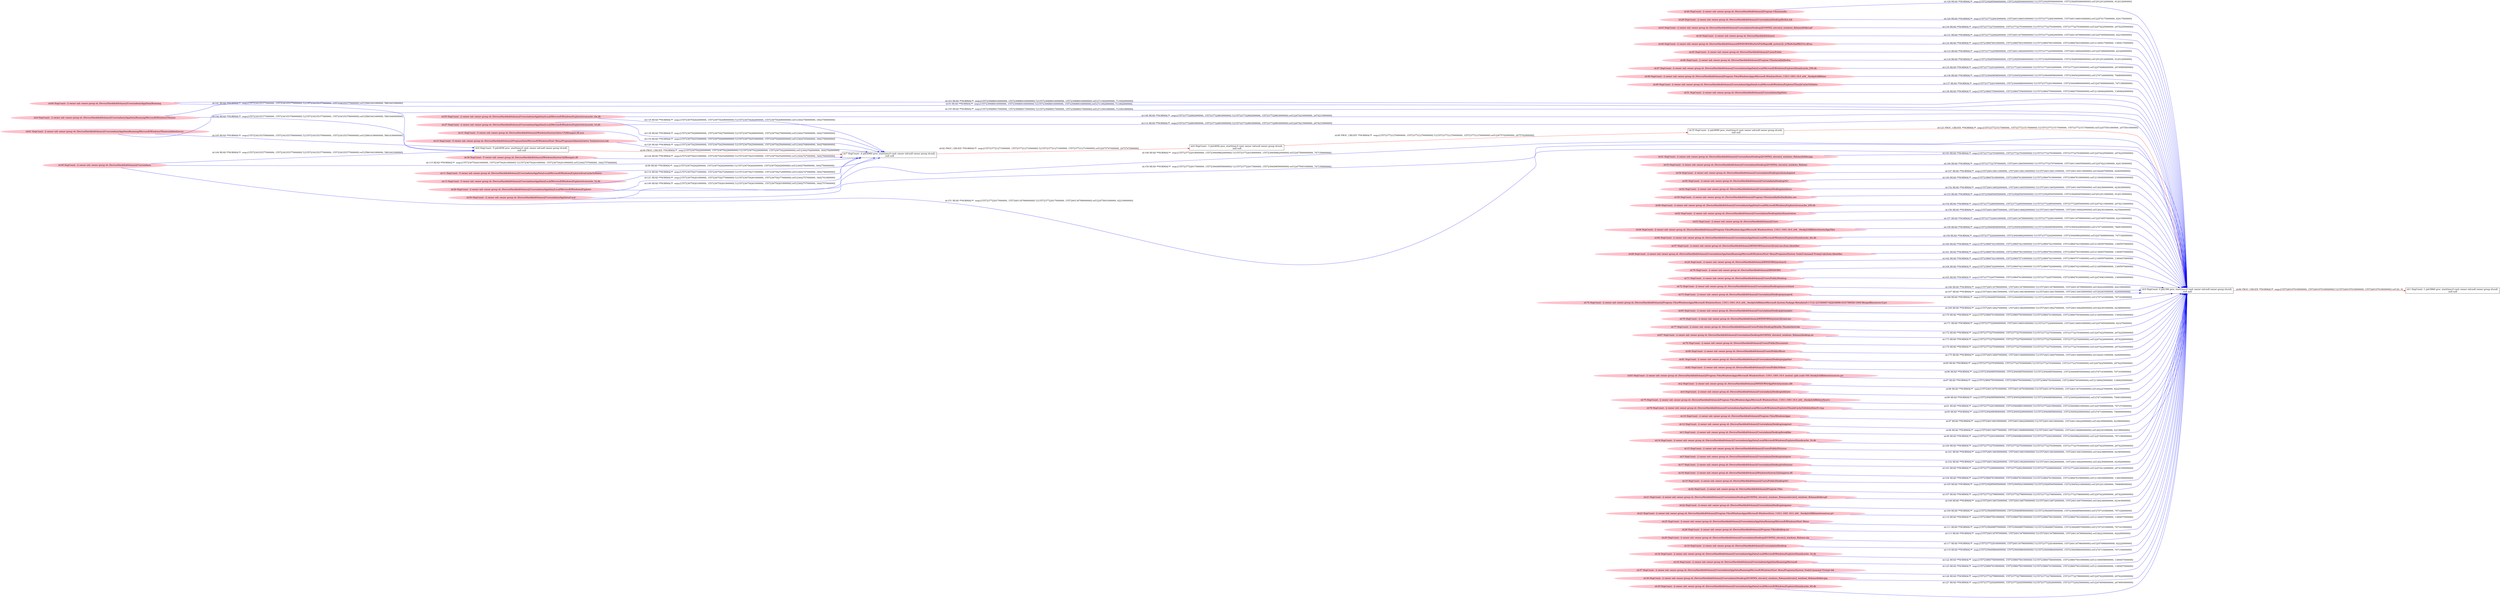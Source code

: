 digraph  {
rankdir=LR
"40"[color=pink,label="id:40 HopCount: -2 owner uid: owner group id: /Device/HarddiskVolume2/Program Files/mozilla ", shape=oval,style=filled];
"0"[color=black,label="id:0 HopCount: 0 pid:396 proc_starttime:0 cmd: owner uid:null owner group id:null,\n null null", shape=box,style=solid];
"40" -> "0" [id=128,__obj="READ"color=blue,label="id:128 READ **NORMAL**  seqs:[1557239285006000000, 1557239285006000000] T:[1557239285006000000, 1557239285006000000] relT:[912012000000, 912012000000]",style=solid];
"28"[color=pink,label="id:28 HopCount: -2 owner uid: owner group id: /Device/HarddiskVolume2/Users/admin/Desktop/firefox.lnk ", shape=oval,style=filled];
"28" -> "0" [id=129,__obj="READ"color=blue,label="id:129 READ **NORMAL**  seqs:[1557237722843000000, 1557240134601000000] T:[1557237722843000000, 1557240134601000000] relT:[2474175000000, 62417000000]",style=solid];
"43"[color=pink,label="id:43 HopCount: -2 owner uid: owner group id: /Device/HarddiskVolume2/Users/admin/Desktop/20190502_elevate2_windows_Release/folder.gif ", shape=oval,style=filled];
"43" -> "0" [id=130,__obj="READ"color=blue,label="id:130 READ **NORMAL**  seqs:[1557237722793000000, 1557237722793000000] T:[1557237722793000000, 1557237722793000000] relT:[2474225000000, 2474225000000]",style=solid];
"30"[color=pink,label="id:30 HopCount: -2 owner uid: owner group id: /Device/HarddiskVolume2 ", shape=oval,style=filled];
"30" -> "0" [id=131,__obj="READ"color=blue,label="id:131 READ **NORMAL**  seqs:[1557237722062000000, 1557240134799000000] T:[1557237722062000000, 1557240134799000000] relT:[2474956000000, 62219000000]",style=solid];
"44"[color=pink,label="id:44 HopCount: -2 owner uid: owner group id: /Device/HarddiskVolume2/WINDOWS/WinSxS/FileMaps/$$_system32_21f9a9c4a2f8b514.cdf-ms ", shape=oval,style=filled];
"44" -> "0" [id=132,__obj="READ"color=blue,label="id:132 READ **NORMAL**  seqs:[1557238847601000000, 1557238847601000000] T:[1557238847601000000, 1557238847601000000] relT:[1349417000000, 1349417000000]",style=solid];
"45"[color=pink,label="id:45 HopCount: -2 owner uid: owner group id: /Device/HarddiskVolume2/Users/Public ", shape=oval,style=filled];
"45" -> "0" [id=133,__obj="READ"color=blue,label="id:133 READ **NORMAL**  seqs:[1557237722058000000, 1557240134692000000] T:[1557237722058000000, 1557240134692000000] relT:[2474960000000, 62326000000]",style=solid];
"46"[color=pink,label="id:46 HopCount: -2 owner uid: owner group id: /Device/HarddiskVolume2/Program Files/mozilla/firefox ", shape=oval,style=filled];
"46" -> "0" [id=134,__obj="READ"color=blue,label="id:134 READ **NORMAL**  seqs:[1557239285006000000, 1557239285006000000] T:[1557239285006000000, 1557239285006000000] relT:[912012000000, 912012000000]",style=solid];
"47"[color=pink,label="id:47 HopCount: -2 owner uid: owner group id: /Device/HarddiskVolume2/Users/admin/AppData/Local/Microsoft/Windows/Explorer/thumbcache_256.db ", shape=oval,style=filled];
"47" -> "0" [id=135,__obj="READ"color=blue,label="id:135 READ **NORMAL**  seqs:[1557237722032000000, 1557237722033000000] T:[1557237722032000000, 1557237722033000000] relT:[2474986000000, 2474985000000]",style=solid];
"48"[color=pink,label="id:48 HopCount: -2 owner uid: owner group id: /Device/HarddiskVolume2/Program Files/WindowsApps/Microsoft.WindowsStore_11811.1001.18.0_x64__8wekyb3d8bbwe ", shape=oval,style=filled];
"48" -> "0" [id=136,__obj="READ"color=blue,label="id:136 READ **NORMAL**  seqs:[1557239449858000000, 1557239450209000000] T:[1557239449858000000, 1557239450209000000] relT:[747160000000, 746809000000]",style=solid];
"49"[color=pink,label="id:49 HopCount: -2 owner uid: owner group id: /Device/HarddiskVolume2/Users/admin/AppData/Local/Microsoft/Windows/Explorer/ThumbCacheToDelete ", shape=oval,style=filled];
"49" -> "0" [id=137,__obj="READ"color=blue,label="id:137 READ **NORMAL**  seqs:[1557237722019000000, 1557239449860000000] T:[1557237722019000000, 1557239449860000000] relT:[2474999000000, 747158000000]",style=solid];
"51"[color=pink,label="id:51 HopCount: -2 owner uid: owner group id: /Device/HarddiskVolume2/Users/admin/AppData ", shape=oval,style=filled];
"51" -> "0" [id=138,__obj="READ"color=blue,label="id:138 READ **NORMAL**  seqs:[1557238847556000000, 1557238847556000000] T:[1557238847556000000, 1557238847556000000] relT:[1349462000000, 1349462000000]",style=solid];
"27"[color=pink,label="id:27 HopCount: -2 owner uid: owner group id: /Device/HarddiskVolume2/Users/admin/AppData/Local/Microsoft/Windows/Explorer/iconcache_16.db ", shape=oval,style=filled];
"7"[color=black,label="id:7 HopCount: -4 pid:6960 proc_starttime:0 cmd: owner uid:null owner group id:null,\n null null", shape=box,style=solid];
"27" -> "7" [id=139,__obj="READ"color=blue,label="id:139 READ **NORMAL**  seqs:[1557236754268000000, 1557236754279000000] T:[1557236754268000000, 1557236754279000000] relT:[3442750000000, 3442739000000]",style=solid];
"50"[color=pink,label="id:50 HopCount: -2 owner uid: owner group id: /Device/HarddiskVolume2/Users/admin/AppData/Local ", shape=oval,style=filled];
"50" -> "7" [id=140,__obj="READ"color=blue,label="id:140 READ **NORMAL**  seqs:[1557236754261000000, 1557236754261000000] T:[1557236754261000000, 1557236754261000000] relT:[3442757000000, 3442757000000]",style=solid];
"69"[color=pink,label="id:69 HopCount: -2 owner uid: owner group id: /Device/HarddiskVolume2/Users/admin/AppData/Roaming ", shape=oval,style=filled];
"9"[color=black,label="id:9 HopCount: -5 pid:6056 proc_starttime:0 cmd: owner uid:null owner group id:null,\n null null", shape=box,style=solid];
"69" -> "9" [id=141,__obj="READ"color=blue,label="id:141 READ **NORMAL**  seqs:[1557234335377000000, 1557234335377000000] T:[1557234335377000000, 1557234335377000000] relT:[5861641000000, 5861641000000]",style=solid];
"8"[color=pink,label="id:8 HopCount: -2 owner uid: owner group id: /Device/HarddiskVolume2/Users/admin/AppData/Roaming/Microsoft/Windows/Themes ", shape=oval,style=filled];
"8" -> "9" [id=142,__obj="READ"color=blue,label="id:142 READ **NORMAL**  seqs:[1557234335377000000, 1557234335378000000] T:[1557234335377000000, 1557234335378000000] relT:[5861641000000, 5861640000000]",style=solid];
"41"[color=pink,label="id:41 HopCount: -2 owner uid: owner group id: /Device/HarddiskVolume2/Users/admin/Desktop/20190502_elevate2_windows_Release/folder.jpg ", shape=oval,style=filled];
"41" -> "0" [id=143,__obj="READ"color=blue,label="id:143 READ **NORMAL**  seqs:[1557237722793000000, 1557237722793000000] T:[1557237722793000000, 1557237722793000000] relT:[2474225000000, 2474225000000]",style=solid];
"58"[color=pink,label="id:58 HopCount: -2 owner uid: owner group id: /Device/HarddiskVolume2/Users/admin ", shape=oval,style=filled];
"58" -> "9" [id=144,__obj="READ"color=blue,label="id:144 READ **NORMAL**  seqs:[1557234335377000000, 1557234335377000000] T:[1557234335377000000, 1557234335377000000] relT:[5861641000000, 5861641000000]",style=solid];
"61"[color=pink,label="id:61 HopCount: -2 owner uid: owner group id: /Device/HarddiskVolume2/Users/admin/AppData/Roaming/Microsoft/Windows/Themes/slideshow.ini ", shape=oval,style=filled];
"61" -> "9" [id=145,__obj="READ"color=blue,label="id:145 READ **NORMAL**  seqs:[1557234335378000000, 1557234335379000000] T:[1557234335379000000, 1557234335379000000] relT:[5861639000000, 5861639000000]",style=solid];
"53"[color=pink,label="id:53 HopCount: -2 owner uid: owner group id: /Device/HarddiskVolume2/Users/admin/Desktop/20190502_elevate2_windows_Release ", shape=oval,style=filled];
"53" -> "0" [id=146,__obj="READ"color=blue,label="id:146 READ **NORMAL**  seqs:[1557237722797000000, 1557240134605000000] T:[1557237722797000000, 1557240134605000000] relT:[2474221000000, 62413000000]",style=solid];
"54"[color=pink,label="id:54 HopCount: -2 owner uid: owner group id: /Device/HarddiskVolume2/Users/admin/Desktop/unhomologized ", shape=oval,style=filled];
"54" -> "0" [id=147,__obj="READ"color=blue,label="id:147 READ **NORMAL**  seqs:[1557240134611000000, 1557240134613000000] T:[1557240134611000000, 1557240134613000000] relT:[62407000000, 62405000000]",style=solid];
"55"[color=pink,label="id:55 HopCount: -2 owner uid: owner group id: /Device/HarddiskVolume2/Users/admin/AppData/Local/Microsoft/Windows/Explorer/iconcache_idx.db ", shape=oval,style=filled];
"55" -> "0" [id=148,__obj="READ"color=blue,label="id:148 READ **NORMAL**  seqs:[1557237722802000000, 1557237722803000000] T:[1557237722802000000, 1557237722803000000] relT:[2474216000000, 2474215000000]",style=solid];
"56"[color=pink,label="id:56 HopCount: -2 owner uid: owner group id: /Device/HarddiskVolume2/Users/admin/Desktop/%1 ", shape=oval,style=filled];
"56" -> "0" [id=149,__obj="READ"color=blue,label="id:149 READ **NORMAL**  seqs:[1557238847618000000, 1557238847618000000] T:[1557238847618000000, 1557238847618000000] relT:[1349400000000, 1349400000000]",style=solid];
"50" -> "0" [id=150,__obj="READ"color=blue,label="id:150 READ **NORMAL**  seqs:[1557237722017000000, 1557239449859000000] T:[1557237722017000000, 1557239449859000000] relT:[2475001000000, 747159000000]",style=solid];
"58" -> "0" [id=151,__obj="READ"color=blue,label="id:151 READ **NORMAL**  seqs:[1557237722017000000, 1557240134799000000] T:[1557237722017000000, 1557240134799000000] relT:[2475001000000, 62219000000]",style=solid];
"52"[color=pink,label="id:52 HopCount: -2 owner uid: owner group id: /Device/HarddiskVolume2/Users/admin/Desktop/misdrove ", shape=oval,style=filled];
"52" -> "0" [id=152,__obj="READ"color=blue,label="id:152 READ **NORMAL**  seqs:[1557240134652000000, 1557240134655000000] T:[1557240134652000000, 1557240134655000000] relT:[62366000000, 62363000000]",style=solid];
"59"[color=pink,label="id:59 HopCount: -2 owner uid: owner group id: /Device/HarddiskVolume2/Program Files/mozilla/firefox/firefox.exe ", shape=oval,style=filled];
"59" -> "0" [id=153,__obj="READ"color=blue,label="id:153 READ **NORMAL**  seqs:[1557239285005000000, 1557239285005000000] T:[1557239285005000000, 1557239285005000000] relT:[912013000000, 912013000000]",style=solid];
"60"[color=pink,label="id:60 HopCount: -2 owner uid: owner group id: /Device/HarddiskVolume2/Users/admin/AppData/Local/Microsoft/Windows/Explorer/iconcache_256.db ", shape=oval,style=filled];
"60" -> "0" [id=154,__obj="READ"color=blue,label="id:154 READ **NORMAL**  seqs:[1557237722805000000, 1557237722805000000] T:[1557237722805000000, 1557237722805000000] relT:[2474213000000, 2474213000000]",style=solid];
"61" -> "0" [id=155,__obj="READ"color=blue,label="id:155 READ **NORMAL**  seqs:[1557239486017000000, 1557239486017000000] T:[1557239486017000000, 1557239486017000000] relT:[711001000000, 711001000000]",style=solid];
"62"[color=pink,label="id:62 HopCount: -2 owner uid: owner group id: /Device/HarddiskVolume2/Users/admin/Desktop/interfenestration ", shape=oval,style=filled];
"62" -> "0" [id=156,__obj="READ"color=blue,label="id:156 READ **NORMAL**  seqs:[1557240134657000000, 1557240134662000000] T:[1557240134657000000, 1557240134662000000] relT:[62361000000, 62356000000]",style=solid];
"63"[color=pink,label="id:63 HopCount: -2 owner uid: owner group id: /Device/HarddiskVolume2/Users ", shape=oval,style=filled];
"63" -> "0" [id=157,__obj="READ"color=blue,label="id:157 READ **NORMAL**  seqs:[1557237722061000000, 1557240134799000000] T:[1557237722061000000, 1557240134799000000] relT:[2474957000000, 62219000000]",style=solid];
"64"[color=pink,label="id:64 HopCount: -2 owner uid: owner group id: /Device/HarddiskVolume2/Program Files/WindowsApps/Microsoft.WindowsStore_11811.1001.18.0_x64__8wekyb3d8bbwe/Assets/AppTiles ", shape=oval,style=filled];
"64" -> "0" [id=158,__obj="READ"color=blue,label="id:158 READ **NORMAL**  seqs:[1557239449858000000, 1557239450208000000] T:[1557239449858000000, 1557239450208000000] relT:[747160000000, 746810000000]",style=solid];
"66"[color=pink,label="id:66 HopCount: -2 owner uid: owner group id: /Device/HarddiskVolume2/Users/admin/AppData/Local/Microsoft/Windows/Explorer/thumbcache_idx.db ", shape=oval,style=filled];
"66" -> "0" [id=159,__obj="READ"color=blue,label="id:159 READ **NORMAL**  seqs:[1557237722020000000, 1557239449862000000] T:[1557237722020000000, 1557239449862000000] relT:[2474998000000, 747156000000]",style=solid];
"57"[color=pink,label="id:57 HopCount: -2 owner uid: owner group id: /Device/HarddiskVolume2/WINDOWS/system32/cmd.exe:Zone.Identifier ", shape=oval,style=filled];
"57" -> "0" [id=160,__obj="READ"color=blue,label="id:160 READ **NORMAL**  seqs:[1557238847421000000, 1557238847421000000] T:[1557238847421000000, 1557238847421000000] relT:[1349597000000, 1349597000000]",style=solid];
"68"[color=pink,label="id:68 HopCount: -2 owner uid: owner group id: /Device/HarddiskVolume2/Users/admin/AppData/Roaming/Microsoft/Windows/Start Menu/Programs/System Tools/Command Prompt.lnk:Zone.Identifier ", shape=oval,style=filled];
"68" -> "0" [id=161,__obj="READ"color=blue,label="id:161 READ **NORMAL**  seqs:[1557238847561000000, 1557238847561000000] T:[1557238847561000000, 1557238847561000000] relT:[1349457000000, 1349457000000]",style=solid];
"24"[color=pink,label="id:24 HopCount: -2 owner uid: owner group id: /Device/HarddiskVolume2/WINDOWS/system32 ", shape=oval,style=filled];
"24" -> "0" [id=162,__obj="READ"color=blue,label="id:162 READ **NORMAL**  seqs:[1557238847421000000, 1557238847571000000] T:[1557238847421000000, 1557238847571000000] relT:[1349597000000, 1349447000000]",style=solid];
"69" -> "0" [id=163,__obj="READ"color=blue,label="id:163 READ **NORMAL**  seqs:[1557239486016000000, 1557239486016000000] T:[1557239486016000000, 1557239486016000000] relT:[711002000000, 711002000000]",style=solid];
"70"[color=pink,label="id:70 HopCount: -2 owner uid: owner group id: /Device/HarddiskVolume2/WINDOWS ", shape=oval,style=filled];
"70" -> "0" [id=164,__obj="READ"color=blue,label="id:164 READ **NORMAL**  seqs:[1557238847420000000, 1557238847421000000] T:[1557238847420000000, 1557238847421000000] relT:[1349598000000, 1349597000000]",style=solid];
"71"[color=pink,label="id:71 HopCount: -2 owner uid: owner group id: /Device/HarddiskVolume2/Users/Public/Desktop ", shape=oval,style=filled];
"71" -> "0" [id=165,__obj="READ"color=blue,label="id:165 READ **NORMAL**  seqs:[1557237722057000000, 1557238847618000000] T:[1557237722057000000, 1557238847618000000] relT:[2474961000000, 1349400000000]",style=solid];
"72"[color=pink,label="id:72 HopCount: -2 owner uid: owner group id: /Device/HarddiskVolume2/Users/admin/Desktop/muscovitized ", shape=oval,style=filled];
"72" -> "0" [id=166,__obj="READ"color=blue,label="id:166 READ **NORMAL**  seqs:[1557240134796000000, 1557240134799000000] T:[1557240134796000000, 1557240134799000000] relT:[62222000000, 62219000000]",style=solid];
"73"[color=pink,label="id:73 HopCount: -2 owner uid: owner group id: /Device/HarddiskVolume2/Users/admin/Desktop/sponspeck ", shape=oval,style=filled];
"73" -> "0" [id=167,__obj="READ"color=blue,label="id:167 READ **NORMAL**  seqs:[1557240134615000000, 1557240134618000000] T:[1557240134615000000, 1557240134618000000] relT:[62403000000, 62400000000]",style=solid];
"74"[color=pink,label="id:74 HopCount: -2 owner uid: owner group id: /Device/HarddiskVolume2/Program Files/WindowsApps/Microsoft.WindowsStore_11811.1001.18.0_x64__8wekyb3d8bbwe/Microsoft.System.Package.Metadata/S-1-5-21-231540947-922634896-4161786520-1004-MergedResources-0.pri ", shape=oval,style=filled];
"74" -> "0" [id=168,__obj="READ"color=blue,label="id:168 READ **NORMAL**  seqs:[1557239449855000000, 1557239449855000000] T:[1557239449855000000, 1557239449855000000] relT:[747163000000, 747163000000]",style=solid];
"65"[color=pink,label="id:65 HopCount: -2 owner uid: owner group id: /Device/HarddiskVolume2/Users/admin/Desktop/preaseptic ", shape=oval,style=filled];
"65" -> "0" [id=169,__obj="READ"color=blue,label="id:169 READ **NORMAL**  seqs:[1557240134627000000, 1557240134629000000] T:[1557240134627000000, 1557240134629000000] relT:[62391000000, 62389000000]",style=solid];
"76"[color=pink,label="id:76 HopCount: -2 owner uid: owner group id: /Device/HarddiskVolume2/WINDOWS/system32/cmd.exe ", shape=oval,style=filled];
"76" -> "0" [id=170,__obj="READ"color=blue,label="id:170 READ **NORMAL**  seqs:[1557238847419000000, 1557238847593000000] T:[1557238847419000000, 1557238847593000000] relT:[1349599000000, 1349425000000]",style=solid];
"77"[color=pink,label="id:77 HopCount: -2 owner uid: owner group id: /Device/HarddiskVolume2/Users/Public/Desktop/Mozilla Thunderbird.lnk ", shape=oval,style=filled];
"77" -> "0" [id=171,__obj="READ"color=blue,label="id:171 READ **NORMAL**  seqs:[1557237722064000000, 1557240134691000000] T:[1557237722064000000, 1557240134691000000] relT:[2474954000000, 62327000000]",style=solid];
"67"[color=pink,label="id:67 HopCount: -2 owner uid: owner group id: /Device/HarddiskVolume2/Users/admin/Desktop/20190502_elevate2_windows_Release/desktop.ini ", shape=oval,style=filled];
"67" -> "0" [id=172,__obj="READ"color=blue,label="id:172 READ **NORMAL**  seqs:[1557237722793000000, 1557237722793000000] T:[1557237722793000000, 1557237722793000000] relT:[2474225000000, 2474225000000]",style=solid];
"79"[color=pink,label="id:79 HopCount: -2 owner uid: owner group id: /Device/HarddiskVolume2/Users/Public/Documents ", shape=oval,style=filled];
"79" -> "0" [id=173,__obj="READ"color=blue,label="id:173 READ **NORMAL**  seqs:[1557237722792000000, 1557237722792000000] T:[1557237722792000000, 1557237722792000000] relT:[2474226000000, 2474226000000]",style=solid];
"80"[color=pink,label="id:80 HopCount: -2 owner uid: owner group id: /Device/HarddiskVolume2/Users/Public/Music ", shape=oval,style=filled];
"80" -> "0" [id=174,__obj="READ"color=blue,label="id:174 READ **NORMAL**  seqs:[1557237722793000000, 1557237722793000000] T:[1557237722793000000, 1557237722793000000] relT:[2474225000000, 2474225000000]",style=solid];
"81"[color=pink,label="id:81 HopCount: -2 owner uid: owner group id: /Device/HarddiskVolume2/Users/admin/Desktop/upgather ", shape=oval,style=filled];
"81" -> "0" [id=175,__obj="READ"color=blue,label="id:175 READ **NORMAL**  seqs:[1557240134607000000, 1557240134609000000] T:[1557240134607000000, 1557240134609000000] relT:[62411000000, 62409000000]",style=solid];
"1"[color=black,label="id:1 HopCount: 1 pid:5860 proc_starttime:0 cmd: owner uid:null owner group id:null,\n null null", shape=box,style=solid];
"0" -> "1" [id=84,__obj="PROC_CREATE"color=red,label="id:84 PROC_CREATE **NORMAL**  seqs:[1557240197018000000, 1557240197018000000] T:[1557240197018000000, 1557240197018000000] relT:[0, 0]",style=solid];
"82"[color=pink,label="id:82 HopCount: -2 owner uid: owner group id: /Device/HarddiskVolume2/Users/Public/Videos ", shape=oval,style=filled];
"82" -> "0" [id=85,__obj="READ"color=blue,label="id:85 READ **NORMAL**  seqs:[1557237722793000000, 1557237722793000000] T:[1557237722793000000, 1557237722793000000] relT:[2474225000000, 2474225000000]",style=solid];
"83"[color=pink,label="id:83 HopCount: -2 owner uid: owner group id: /Device/HarddiskVolume2/Program Files/WindowsApps/Microsoft.WindowsStore_11811.1001.18.0_neutral_split.scale-100_8wekyb3d8bbwe/resources.pri ", shape=oval,style=filled];
"83" -> "0" [id=86,__obj="READ"color=blue,label="id:86 READ **NORMAL**  seqs:[1557239449855000000, 1557239449855000000] T:[1557239449855000000, 1557239449855000000] relT:[747163000000, 747163000000]",style=solid];
"2"[color=pink,label="id:2 HopCount: -2 owner uid: owner group id: /Device/HarddiskVolume2/WINDOWS/AppPatch/sysmain.sdb ", shape=oval,style=filled];
"2" -> "0" [id=87,__obj="READ"color=blue,label="id:87 READ **NORMAL**  seqs:[1557238847593000000, 1557238847593000000] T:[1557238847593000000, 1557238847593000000] relT:[1349425000000, 1349425000000]",style=solid];
"4"[color=pink,label="id:4 HopCount: -2 owner uid: owner group id: /Device/HarddiskVolume2/Users/admin/Desktop/oldstyle ", shape=oval,style=filled];
"4" -> "0" [id=88,__obj="READ"color=blue,label="id:88 READ **NORMAL**  seqs:[1557240134791000000, 1557240134793000000] T:[1557240134791000000, 1557240134793000000] relT:[62227000000, 62225000000]",style=solid];
"75"[color=pink,label="id:75 HopCount: -2 owner uid: owner group id: /Device/HarddiskVolume2/Program Files/WindowsApps/Microsoft.WindowsStore_11811.1001.18.0_x64__8wekyb3d8bbwe/Assets ", shape=oval,style=filled];
"75" -> "0" [id=89,__obj="READ"color=blue,label="id:89 READ **NORMAL**  seqs:[1557239449858000000, 1557239450208000000] T:[1557239449858000000, 1557239450208000000] relT:[747160000000, 746810000000]",style=solid];
"6"[color=black,label="id:6 HopCount: -3 pid:4092 proc_starttime:0 cmd: owner uid:null owner group id:null,\n null null", shape=box,style=solid];
"35"[color=black,label="id:35 HopCount: -2 pid:8080 proc_starttime:0 cmd: owner uid:null owner group id:null,\n null null", shape=box,style=solid];
"6" -> "35" [id=90,__obj="PROC_CREATE"color=red,label="id:90 PROC_CREATE **NORMAL**  seqs:[1557237721276000000, 1557237721276000000] T:[1557237721276000000, 1557237721276000000] relT:[2475742000000, 2475742000000]",style=solid];
"78"[color=pink,label="id:78 HopCount: -2 owner uid: owner group id: /Device/HarddiskVolume2/Users/admin/AppData/Local/Microsoft/Windows/Explorer/ThumbCacheToDelete/thm3C.tmp ", shape=oval,style=filled];
"78" -> "0" [id=91,__obj="READ"color=blue,label="id:91 READ **NORMAL**  seqs:[1557237722019000000, 1557239449861000000] T:[1557237722019000000, 1557239449861000000] relT:[2474999000000, 747157000000]",style=solid];
"7" -> "6" [id=92,__obj="PROC_CREATE"color=red,label="id:92 PROC_CREATE **NORMAL**  seqs:[1557237721271000000, 1557237721271000000] T:[1557237721271000000, 1557237721271000000] relT:[2475747000000, 2475747000000]",style=solid];
"8" -> "0" [id=93,__obj="READ"color=blue,label="id:93 READ **NORMAL**  seqs:[1557239486016000000, 1557239486016000000] T:[1557239486016000000, 1557239486016000000] relT:[711002000000, 711002000000]",style=solid];
"9" -> "7" [id=94,__obj="PROC_CREATE"color=red,label="id:94 PROC_CREATE **NORMAL**  seqs:[1557236754226000000, 1557236754226000000] T:[1557236754226000000, 1557236754226000000] relT:[3442792000000, 3442792000000]",style=solid];
"10"[color=pink,label="id:10 HopCount: -2 owner uid: owner group id: /Device/HarddiskVolume2/Program Files/WindowsApps ", shape=oval,style=filled];
"10" -> "0" [id=95,__obj="READ"color=blue,label="id:95 READ **NORMAL**  seqs:[1557239449858000000, 1557239450209000000] T:[1557239449858000000, 1557239450209000000] relT:[747160000000, 746809000000]",style=solid];
"11"[color=pink,label="id:11 HopCount: -5 owner uid: owner group id: /Device/HarddiskVolume2/Users/admin/AppData/Local/Microsoft/Windows/Explorer/IconCacheToDelete ", shape=oval,style=filled];
"11" -> "7" [id=96,__obj="READ"color=blue,label="id:96 READ **NORMAL**  seqs:[1557236754262000000, 1557236754262000000] T:[1557236754262000000, 1557236754262000000] relT:[3442756000000, 3442756000000]",style=solid];
"12"[color=pink,label="id:12 HopCount: -2 owner uid: owner group id: /Device/HarddiskVolume2/Users/admin/Desktop/soaproot ", shape=oval,style=filled];
"12" -> "0" [id=97,__obj="READ"color=blue,label="id:97 READ **NORMAL**  seqs:[1557240134619000000, 1557240134622000000] T:[1557240134619000000, 1557240134622000000] relT:[62399000000, 62396000000]",style=solid];
"3"[color=pink,label="id:3 HopCount: -2 owner uid: owner group id: /Device/HarddiskVolume2/Users/admin/Desktop/brooklike ", shape=oval,style=filled];
"3" -> "0" [id=98,__obj="READ"color=blue,label="id:98 READ **NORMAL**  seqs:[1557240134677000000, 1557240134680000000] T:[1557240134677000000, 1557240134680000000] relT:[62341000000, 62338000000]",style=solid];
"14"[color=pink,label="id:14 HopCount: -2 owner uid: owner group id: /Device/HarddiskVolume2/Users/admin/AppData/Local/Microsoft/Windows/Explorer/thumbcache_16.db ", shape=oval,style=filled];
"14" -> "0" [id=99,__obj="READ"color=blue,label="id:99 READ **NORMAL**  seqs:[1557237722023000000, 1557239449862000000] T:[1557237722023000000, 1557239449862000000] relT:[2474995000000, 747156000000]",style=solid];
"15"[color=pink,label="id:15 HopCount: -2 owner uid: owner group id: /Device/HarddiskVolume2/Users/Public/Pictures ", shape=oval,style=filled];
"15" -> "0" [id=100,__obj="READ"color=blue,label="id:100 READ **NORMAL**  seqs:[1557237722793000000, 1557237722793000000] T:[1557237722793000000, 1557237722793000000] relT:[2474225000000, 2474225000000]",style=solid];
"5"[color=pink,label="id:5 HopCount: -2 owner uid: owner group id: /Device/HarddiskVolume2/Users/admin/Desktop/outsprue ", shape=oval,style=filled];
"5" -> "0" [id=101,__obj="READ"color=blue,label="id:101 READ **NORMAL**  seqs:[1557240134630000000, 1557240134633000000] T:[1557240134630000000, 1557240134633000000] relT:[62388000000, 62385000000]",style=solid];
"17"[color=pink,label="id:17 HopCount: -2 owner uid: owner group id: /Device/HarddiskVolume2/Users/admin/Desktop/ruthenium ", shape=oval,style=filled];
"17" -> "0" [id=102,__obj="READ"color=blue,label="id:102 READ **NORMAL**  seqs:[1557240134624000000, 1557240134626000000] T:[1557240134624000000, 1557240134626000000] relT:[62394000000, 62392000000]",style=solid];
"18"[color=pink,label="id:18 HopCount: -2 owner uid: owner group id: /Device/HarddiskVolume2/Windows/System32/imageres.dll ", shape=oval,style=filled];
"18" -> "0" [id=103,__obj="READ"color=blue,label="id:103 READ **NORMAL**  seqs:[1557237722806000000, 1557237722823000000] T:[1557237722806000000, 1557237722823000000] relT:[2474212000000, 2474195000000]",style=solid];
"19"[color=pink,label="id:19 HopCount: -2 owner uid: owner group id: /Device/HarddiskVolume2/Users/Public/Desktop/%1 ", shape=oval,style=filled];
"19" -> "0" [id=104,__obj="READ"color=blue,label="id:104 READ **NORMAL**  seqs:[1557238847619000000, 1557238847619000000] T:[1557238847619000000, 1557238847619000000] relT:[1349399000000, 1349399000000]",style=solid];
"42"[color=pink,label="id:42 HopCount: -2 owner uid: owner group id: /Device/HarddiskVolume2/Program Files ", shape=oval,style=filled];
"42" -> "0" [id=105,__obj="READ"color=blue,label="id:105 READ **NORMAL**  seqs:[1557239285005000000, 1557239450210000000] T:[1557239285005000000, 1557239450210000000] relT:[912013000000, 746808000000]",style=solid];
"20"[color=pink,label="id:20 HopCount: -2 owner uid: owner group id: /Device/HarddiskVolume2/Users/admin/AppData/Local/Microsoft/Windows/Explorer ", shape=oval,style=filled];
"20" -> "0" [id=106,__obj="READ"color=blue,label="id:106 READ **NORMAL**  seqs:[1557237722018000000, 1557239449862000000] T:[1557237722018000000, 1557239449862000000] relT:[2475000000000, 747156000000]",style=solid];
"21"[color=pink,label="id:21 HopCount: -2 owner uid: owner group id: /Device/HarddiskVolume2/Users/admin/Desktop/20190502_elevate2_windows_Release/elevate2_windows_Release/folder.gif ", shape=oval,style=filled];
"21" -> "0" [id=107,__obj="READ"color=blue,label="id:107 READ **NORMAL**  seqs:[1557237722798000000, 1557237722798000000] T:[1557237722798000000, 1557237722798000000] relT:[2474220000000, 2474220000000]",style=solid];
"22"[color=pink,label="id:22 HopCount: -2 owner uid: owner group id: /Device/HarddiskVolume2/Users/admin/Desktop/enqueue ", shape=oval,style=filled];
"22" -> "0" [id=108,__obj="READ"color=blue,label="id:108 READ **NORMAL**  seqs:[1557240134672000000, 1557240134675000000] T:[1557240134672000000, 1557240134675000000] relT:[62346000000, 62343000000]",style=solid];
"23"[color=pink,label="id:23 HopCount: -2 owner uid: owner group id: /Device/HarddiskVolume2/Program Files/WindowsApps/Microsoft.WindowsStore_11811.1001.18.0_x64__8wekyb3d8bbwe/resources.pri ", shape=oval,style=filled];
"23" -> "0" [id=109,__obj="READ"color=blue,label="id:109 READ **NORMAL**  seqs:[1557239449855000000, 1557239449856000000] T:[1557239449855000000, 1557239449856000000] relT:[747163000000, 747162000000]",style=solid];
"25"[color=pink,label="id:25 HopCount: -2 owner uid: owner group id: /Device/HarddiskVolume2/Users/admin/AppData/Roaming/Microsoft/Windows/Start Menu ", shape=oval,style=filled];
"25" -> "0" [id=110,__obj="READ"color=blue,label="id:110 READ **NORMAL**  seqs:[1557238847561000000, 1557238847561000000] T:[1557238847561000000, 1557238847561000000] relT:[1349457000000, 1349457000000]",style=solid];
"26"[color=pink,label="id:26 HopCount: -2 owner uid: owner group id: /Device/HarddiskVolume2/Program Files/desktop.ini ", shape=oval,style=filled];
"26" -> "0" [id=111,__obj="READ"color=blue,label="id:111 READ **NORMAL**  seqs:[1557239449857000000, 1557239449857000000] T:[1557239449857000000, 1557239449857000000] relT:[747161000000, 747161000000]",style=solid];
"27" -> "0" [id=112,__obj="READ"color=blue,label="id:112 READ **NORMAL**  seqs:[1557237722803000000, 1557237722803000000] T:[1557237722803000000, 1557237722803000000] relT:[2474215000000, 2474215000000]",style=solid];
"29"[color=pink,label="id:29 HopCount: -2 owner uid: owner group id: /Device/HarddiskVolume2/Users/admin/Desktop/20190502_elevate2_windows_Release.zip ", shape=oval,style=filled];
"29" -> "0" [id=113,__obj="READ"color=blue,label="id:113 READ **NORMAL**  seqs:[1557240134787000000, 1557240134789000000] T:[1557240134788000000, 1557240134789000000] relT:[62230000000, 62229000000]",style=solid];
"13"[color=pink,label="id:13 HopCount: -5 owner uid: owner group id: /Device/HarddiskVolume2/Users/admin/AppData/Local/Microsoft/Windows/Explorer/iconcache_32.db ", shape=oval,style=filled];
"13" -> "7" [id=114,__obj="READ"color=blue,label="id:114 READ **NORMAL**  seqs:[1557236754271000000, 1557236754272000000] T:[1557236754271000000, 1557236754272000000] relT:[3442747000000, 3442746000000]",style=solid];
"58" -> "7" [id=115,__obj="READ"color=blue,label="id:115 READ **NORMAL**  seqs:[1557236754261000000, 1557236754261000000] T:[1557236754261000000, 1557236754261000000] relT:[3442757000000, 3442757000000]",style=solid];
"31"[color=pink,label="id:31 HopCount: -5 owner uid: owner group id: /Device/HarddiskVolume2/Windows/System32/en-US/filemgmt.dll.mui ", shape=oval,style=filled];
"31" -> "7" [id=116,__obj="READ"color=blue,label="id:116 READ **NORMAL**  seqs:[1557236754253000000, 1557236754260000000] T:[1557236754253000000, 1557236754260000000] relT:[3442765000000, 3442758000000]",style=solid];
"16"[color=pink,label="id:16 HopCount: -2 owner uid: owner group id: /Device/HarddiskVolume2/Users/admin/Desktop ", shape=oval,style=filled];
"16" -> "0" [id=117,__obj="READ"color=blue,label="id:117 READ **NORMAL**  seqs:[1557237722034000000, 1557240134796000000] T:[1557237722034000000, 1557240134796000000] relT:[2474984000000, 62222000000]",style=solid];
"55" -> "7" [id=118,__obj="READ"color=blue,label="id:118 READ **NORMAL**  seqs:[1557236754262000000, 1557236754268000000] T:[1557236754262000000, 1557236754268000000] relT:[3442756000000, 3442750000000]",style=solid];
"32"[color=pink,label="id:32 HopCount: -2 owner uid: owner group id: /Device/HarddiskVolume2/Users/admin/AppData/Local/Microsoft/Windows/Explorer/thumbcache_32.db ", shape=oval,style=filled];
"32" -> "0" [id=119,__obj="READ"color=blue,label="id:119 READ **NORMAL**  seqs:[1557239449864000000, 1557239449864000000] T:[1557239449864000000, 1557239449864000000] relT:[747154000000, 747154000000]",style=solid];
"33"[color=pink,label="id:33 HopCount: -5 owner uid: owner group id: /Device/HarddiskVolume2/ProgramData/Microsoft/Windows/Start Menu/Programs/Administrative Tools/services.lnk ", shape=oval,style=filled];
"33" -> "7" [id=120,__obj="READ"color=blue,label="id:120 READ **NORMAL**  seqs:[1557236754250000000, 1557236754250000000] T:[1557236754250000000, 1557236754250000000] relT:[3442768000000, 3442768000000]",style=solid];
"20" -> "7" [id=121,__obj="READ"color=blue,label="id:121 READ **NORMAL**  seqs:[1557236754261000000, 1557236754277000000] T:[1557236754261000000, 1557236754277000000] relT:[3442757000000, 3442741000000]",style=solid];
"34"[color=pink,label="id:34 HopCount: -2 owner uid: owner group id: /Device/HarddiskVolume2/Users/admin/AppData/Roaming/Microsoft ", shape=oval,style=filled];
"34" -> "0" [id=122,__obj="READ"color=blue,label="id:122 READ **NORMAL**  seqs:[1557238847560000000, 1557238847561000000] T:[1557238847560000000, 1557238847561000000] relT:[1349458000000, 1349457000000]",style=solid];
"35" -> "0" [id=123,__obj="PROC_CREATE"color=red,label="id:123 PROC_CREATE **NORMAL**  seqs:[1557237721517000000, 1557237721517000000] T:[1557237721517000000, 1557237721517000000] relT:[2475501000000, 2475501000000]",style=solid];
"36"[color=pink,label="id:36 HopCount: -5 owner uid: owner group id: /Device/HarddiskVolume2/Windows/System32/filemgmt.dll ", shape=oval,style=filled];
"36" -> "7" [id=124,__obj="READ"color=blue,label="id:124 READ **NORMAL**  seqs:[1557236754251000000, 1557236754252000000] T:[1557236754251000000, 1557236754252000000] relT:[3442767000000, 3442766000000]",style=solid];
"37"[color=pink,label="id:37 HopCount: -2 owner uid: owner group id: /Device/HarddiskVolume2/Users/admin/AppData/Roaming/Microsoft/Windows/Start Menu/Programs/System Tools/Command Prompt.lnk ", shape=oval,style=filled];
"37" -> "0" [id=125,__obj="READ"color=blue,label="id:125 READ **NORMAL**  seqs:[1557238847410000000, 1557238847561000000] T:[1557238847410000000, 1557238847561000000] relT:[1349608000000, 1349457000000]",style=solid];
"38"[color=pink,label="id:38 HopCount: -2 owner uid: owner group id: /Device/HarddiskVolume2/Users/admin/Desktop/20190502_elevate2_windows_Release/elevate2_windows_Release/folder.jpg ", shape=oval,style=filled];
"38" -> "0" [id=126,__obj="READ"color=blue,label="id:126 READ **NORMAL**  seqs:[1557237722798000000, 1557237722798000000] T:[1557237722798000000, 1557237722798000000] relT:[2474220000000, 2474220000000]",style=solid];
"39"[color=pink,label="id:39 HopCount: -2 owner uid: owner group id: /Device/HarddiskVolume2/Users/admin/AppData/Local/Microsoft/Windows/Explorer/thumbcache_48.db ", shape=oval,style=filled];
"39" -> "0" [id=127,__obj="READ"color=blue,label="id:127 READ **NORMAL**  seqs:[1557237722024000000, 1557237722025000000] T:[1557237722024000000, 1557237722025000000] relT:[2474994000000, 2474993000000]",style=solid];
}